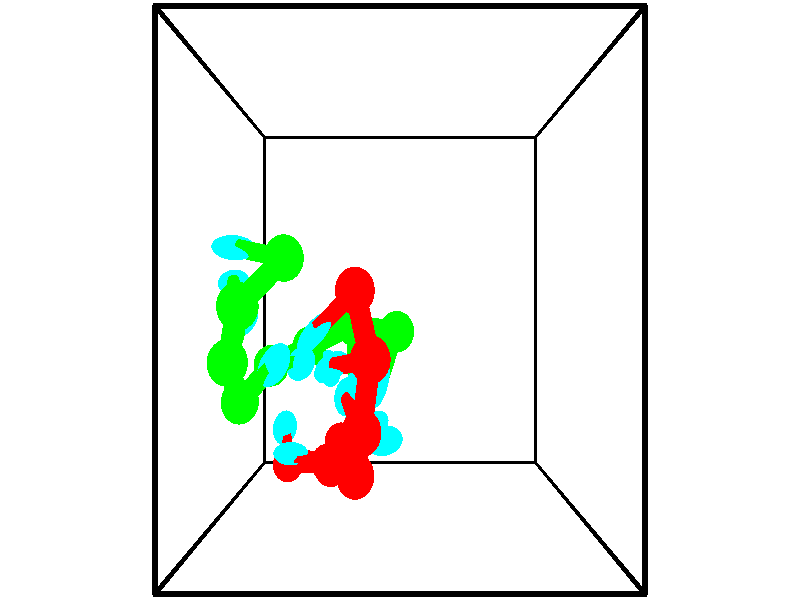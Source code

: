 // switches for output
#declare DRAW_BASES = 1; // possible values are 0, 1; only relevant for DNA ribbons
#declare DRAW_BASES_TYPE = 3; // possible values are 1, 2, 3; only relevant for DNA ribbons
#declare DRAW_FOG = 0; // set to 1 to enable fog

#include "colors.inc"

#include "transforms.inc"
background { rgb <1, 1, 1>}

#default {
   normal{
       ripples 0.25
       frequency 0.20
       turbulence 0.2
       lambda 5
   }
	finish {
		phong 0.1
		phong_size 40.
	}
}

// original window dimensions: 1024x640


// camera settings

camera {
	sky <-0, 1, 0>
	up <-0, 1, 0>
	right 1.6 * <1, 0, 0>
	location <2.5, 2.5, 11.1562>
	look_at <2.5, 2.5, 2.5>
	direction <0, 0, -8.6562>
	angle 67.0682
}


# declare cpy_camera_pos = <2.5, 2.5, 11.1562>;
# if (DRAW_FOG = 1)
fog {
	fog_type 2
	up vnormalize(cpy_camera_pos)
	color rgbt<1,1,1,0.3>
	distance 1e-5
	fog_alt 3e-3
	fog_offset 4
}
# end


// LIGHTS

# declare lum = 6;
global_settings {
	ambient_light rgb lum * <0.05, 0.05, 0.05>
	max_trace_level 15
}# declare cpy_direct_light_amount = 0.25;
light_source
{	1000 * <-1, -1, 1>,
	rgb lum * cpy_direct_light_amount
	parallel
}

light_source
{	1000 * <1, 1, -1>,
	rgb lum * cpy_direct_light_amount
	parallel
}

// strand 0

// nucleotide -1

// particle -1
sphere {
	<0.623037, 0.208719, 1.026375> 0.250000
	pigment { color rgbt <1,0,0,0> }
	no_shadow
}
cylinder {
	<0.636208, 0.536571, 1.255154>,  <0.644110, 0.733282, 1.392421>, 0.100000
	pigment { color rgbt <1,0,0,0> }
	no_shadow
}
cylinder {
	<0.636208, 0.536571, 1.255154>,  <0.623037, 0.208719, 1.026375>, 0.100000
	pigment { color rgbt <1,0,0,0> }
	no_shadow
}

// particle -1
sphere {
	<0.636208, 0.536571, 1.255154> 0.100000
	pigment { color rgbt <1,0,0,0> }
	no_shadow
}
sphere {
	0, 1
	scale<0.080000,0.200000,0.300000>
	matrix <0.476223, -0.515987, 0.712018,
		0.878708, 0.248930, -0.407316,
		0.032927, 0.819629, 0.571948,
		0.646086, 0.782460, 1.426738>
	pigment { color rgbt <0,1,1,0> }
	no_shadow
}
cylinder {
	<1.300535, 0.290982, 1.312980>,  <0.623037, 0.208719, 1.026375>, 0.130000
	pigment { color rgbt <1,0,0,0> }
	no_shadow
}

// nucleotide -1

// particle -1
sphere {
	<1.300535, 0.290982, 1.312980> 0.250000
	pigment { color rgbt <1,0,0,0> }
	no_shadow
}
cylinder {
	<1.016533, 0.412703, 1.567001>,  <0.846132, 0.485736, 1.719414>, 0.100000
	pigment { color rgbt <1,0,0,0> }
	no_shadow
}
cylinder {
	<1.016533, 0.412703, 1.567001>,  <1.300535, 0.290982, 1.312980>, 0.100000
	pigment { color rgbt <1,0,0,0> }
	no_shadow
}

// particle -1
sphere {
	<1.016533, 0.412703, 1.567001> 0.100000
	pigment { color rgbt <1,0,0,0> }
	no_shadow
}
sphere {
	0, 1
	scale<0.080000,0.200000,0.300000>
	matrix <0.347904, -0.632492, 0.692038,
		0.612256, 0.712288, 0.343204,
		-0.710004, 0.304302, 0.635054,
		0.803532, 0.503994, 1.757518>
	pigment { color rgbt <0,1,1,0> }
	no_shadow
}
cylinder {
	<1.588663, 0.673203, 1.852185>,  <1.300535, 0.290982, 1.312980>, 0.130000
	pigment { color rgbt <1,0,0,0> }
	no_shadow
}

// nucleotide -1

// particle -1
sphere {
	<1.588663, 0.673203, 1.852185> 0.250000
	pigment { color rgbt <1,0,0,0> }
	no_shadow
}
cylinder {
	<1.968391, 0.708664, 1.972803>,  <2.196229, 0.729940, 2.045174>, 0.100000
	pigment { color rgbt <1,0,0,0> }
	no_shadow
}
cylinder {
	<1.968391, 0.708664, 1.972803>,  <1.588663, 0.673203, 1.852185>, 0.100000
	pigment { color rgbt <1,0,0,0> }
	no_shadow
}

// particle -1
sphere {
	<1.968391, 0.708664, 1.972803> 0.100000
	pigment { color rgbt <1,0,0,0> }
	no_shadow
}
sphere {
	0, 1
	scale<0.080000,0.200000,0.300000>
	matrix <-0.301671, 0.526279, 0.795000,
		-0.088219, -0.845678, 0.526351,
		0.949322, 0.088651, 0.301545,
		2.253188, 0.735259, 2.063267>
	pigment { color rgbt <0,1,1,0> }
	no_shadow
}
cylinder {
	<1.512737, 0.519173, 2.487559>,  <1.588663, 0.673203, 1.852185>, 0.130000
	pigment { color rgbt <1,0,0,0> }
	no_shadow
}

// nucleotide -1

// particle -1
sphere {
	<1.512737, 0.519173, 2.487559> 0.250000
	pigment { color rgbt <1,0,0,0> }
	no_shadow
}
cylinder {
	<1.831451, 0.752764, 2.425459>,  <2.022680, 0.892918, 2.388199>, 0.100000
	pigment { color rgbt <1,0,0,0> }
	no_shadow
}
cylinder {
	<1.831451, 0.752764, 2.425459>,  <1.512737, 0.519173, 2.487559>, 0.100000
	pigment { color rgbt <1,0,0,0> }
	no_shadow
}

// particle -1
sphere {
	<1.831451, 0.752764, 2.425459> 0.100000
	pigment { color rgbt <1,0,0,0> }
	no_shadow
}
sphere {
	0, 1
	scale<0.080000,0.200000,0.300000>
	matrix <-0.287648, 0.592510, 0.752456,
		0.531403, -0.554890, 0.640084,
		0.796787, 0.583976, -0.155248,
		2.070487, 0.927957, 2.378884>
	pigment { color rgbt <0,1,1,0> }
	no_shadow
}
cylinder {
	<1.910058, 0.561951, 3.193470>,  <1.512737, 0.519173, 2.487559>, 0.130000
	pigment { color rgbt <1,0,0,0> }
	no_shadow
}

// nucleotide -1

// particle -1
sphere {
	<1.910058, 0.561951, 3.193470> 0.250000
	pigment { color rgbt <1,0,0,0> }
	no_shadow
}
cylinder {
	<1.917511, 0.870318, 2.938805>,  <1.921983, 1.055338, 2.786005>, 0.100000
	pigment { color rgbt <1,0,0,0> }
	no_shadow
}
cylinder {
	<1.917511, 0.870318, 2.938805>,  <1.910058, 0.561951, 3.193470>, 0.100000
	pigment { color rgbt <1,0,0,0> }
	no_shadow
}

// particle -1
sphere {
	<1.917511, 0.870318, 2.938805> 0.100000
	pigment { color rgbt <1,0,0,0> }
	no_shadow
}
sphere {
	0, 1
	scale<0.080000,0.200000,0.300000>
	matrix <-0.260590, 0.618509, 0.741309,
		0.965270, 0.152095, 0.212418,
		0.018633, 0.770917, -0.636663,
		1.923101, 1.101593, 2.747806>
	pigment { color rgbt <0,1,1,0> }
	no_shadow
}
cylinder {
	<2.018727, 1.120771, 3.645271>,  <1.910058, 0.561951, 3.193470>, 0.130000
	pigment { color rgbt <1,0,0,0> }
	no_shadow
}

// nucleotide -1

// particle -1
sphere {
	<2.018727, 1.120771, 3.645271> 0.250000
	pigment { color rgbt <1,0,0,0> }
	no_shadow
}
cylinder {
	<1.885178, 1.294570, 3.310669>,  <1.805048, 1.398849, 3.109908>, 0.100000
	pigment { color rgbt <1,0,0,0> }
	no_shadow
}
cylinder {
	<1.885178, 1.294570, 3.310669>,  <2.018727, 1.120771, 3.645271>, 0.100000
	pigment { color rgbt <1,0,0,0> }
	no_shadow
}

// particle -1
sphere {
	<1.885178, 1.294570, 3.310669> 0.100000
	pigment { color rgbt <1,0,0,0> }
	no_shadow
}
sphere {
	0, 1
	scale<0.080000,0.200000,0.300000>
	matrix <-0.624248, 0.563017, 0.541596,
		0.706288, 0.703012, 0.083256,
		-0.333874, 0.434496, -0.836506,
		1.785015, 1.424918, 3.059717>
	pigment { color rgbt <0,1,1,0> }
	no_shadow
}
cylinder {
	<2.134646, 1.889915, 3.749435>,  <2.018727, 1.120771, 3.645271>, 0.130000
	pigment { color rgbt <1,0,0,0> }
	no_shadow
}

// nucleotide -1

// particle -1
sphere {
	<2.134646, 1.889915, 3.749435> 0.250000
	pigment { color rgbt <1,0,0,0> }
	no_shadow
}
cylinder {
	<1.831268, 1.823146, 3.497435>,  <1.649242, 1.783085, 3.346235>, 0.100000
	pigment { color rgbt <1,0,0,0> }
	no_shadow
}
cylinder {
	<1.831268, 1.823146, 3.497435>,  <2.134646, 1.889915, 3.749435>, 0.100000
	pigment { color rgbt <1,0,0,0> }
	no_shadow
}

// particle -1
sphere {
	<1.831268, 1.823146, 3.497435> 0.100000
	pigment { color rgbt <1,0,0,0> }
	no_shadow
}
sphere {
	0, 1
	scale<0.080000,0.200000,0.300000>
	matrix <-0.587592, 0.593323, 0.550184,
		0.281955, 0.787467, -0.548085,
		-0.758443, -0.166924, -0.630000,
		1.603735, 1.773069, 3.308434>
	pigment { color rgbt <0,1,1,0> }
	no_shadow
}
cylinder {
	<1.931688, 2.599655, 3.547807>,  <2.134646, 1.889915, 3.749435>, 0.130000
	pigment { color rgbt <1,0,0,0> }
	no_shadow
}

// nucleotide -1

// particle -1
sphere {
	<1.931688, 2.599655, 3.547807> 0.250000
	pigment { color rgbt <1,0,0,0> }
	no_shadow
}
cylinder {
	<1.631187, 2.343499, 3.483902>,  <1.450887, 2.189806, 3.445559>, 0.100000
	pigment { color rgbt <1,0,0,0> }
	no_shadow
}
cylinder {
	<1.631187, 2.343499, 3.483902>,  <1.931688, 2.599655, 3.547807>, 0.100000
	pigment { color rgbt <1,0,0,0> }
	no_shadow
}

// particle -1
sphere {
	<1.631187, 2.343499, 3.483902> 0.100000
	pigment { color rgbt <1,0,0,0> }
	no_shadow
}
sphere {
	0, 1
	scale<0.080000,0.200000,0.300000>
	matrix <-0.598666, 0.559241, 0.573453,
		-0.277887, 0.526451, -0.803510,
		-0.751251, -0.640389, -0.159763,
		1.405812, 2.151382, 3.435973>
	pigment { color rgbt <0,1,1,0> }
	no_shadow
}
// strand 1

// nucleotide -1

// particle -1
sphere {
	<1.026820, 2.942609, 3.501435> 0.250000
	pigment { color rgbt <0,1,0,0> }
	no_shadow
}
cylinder {
	<0.641464, 3.012766, 3.420326>,  <0.410251, 3.054860, 3.371661>, 0.100000
	pigment { color rgbt <0,1,0,0> }
	no_shadow
}
cylinder {
	<0.641464, 3.012766, 3.420326>,  <1.026820, 2.942609, 3.501435>, 0.100000
	pigment { color rgbt <0,1,0,0> }
	no_shadow
}

// particle -1
sphere {
	<0.641464, 3.012766, 3.420326> 0.100000
	pigment { color rgbt <0,1,0,0> }
	no_shadow
}
sphere {
	0, 1
	scale<0.080000,0.200000,0.300000>
	matrix <-0.011983, -0.783737, -0.620977,
		-0.267835, -0.595813, 0.757147,
		-0.963391, 0.175392, -0.202773,
		0.352447, 3.065383, 3.359494>
	pigment { color rgbt <0,1,1,0> }
	no_shadow
}
cylinder {
	<0.522076, 2.436208, 3.808840>,  <1.026820, 2.942609, 3.501435>, 0.130000
	pigment { color rgbt <0,1,0,0> }
	no_shadow
}

// nucleotide -1

// particle -1
sphere {
	<0.522076, 2.436208, 3.808840> 0.250000
	pigment { color rgbt <0,1,0,0> }
	no_shadow
}
cylinder {
	<0.397911, 2.588598, 3.460472>,  <0.323412, 2.680032, 3.251451>, 0.100000
	pigment { color rgbt <0,1,0,0> }
	no_shadow
}
cylinder {
	<0.397911, 2.588598, 3.460472>,  <0.522076, 2.436208, 3.808840>, 0.100000
	pigment { color rgbt <0,1,0,0> }
	no_shadow
}

// particle -1
sphere {
	<0.397911, 2.588598, 3.460472> 0.100000
	pigment { color rgbt <0,1,0,0> }
	no_shadow
}
sphere {
	0, 1
	scale<0.080000,0.200000,0.300000>
	matrix <0.047208, -0.908870, -0.414400,
		-0.949429, -0.169749, 0.264138,
		-0.310411, 0.380975, -0.870921,
		0.304788, 2.702891, 3.199196>
	pigment { color rgbt <0,1,1,0> }
	no_shadow
}
cylinder {
	<0.326729, 1.840744, 3.554575>,  <0.522076, 2.436208, 3.808840>, 0.130000
	pigment { color rgbt <0,1,0,0> }
	no_shadow
}

// nucleotide -1

// particle -1
sphere {
	<0.326729, 1.840744, 3.554575> 0.250000
	pigment { color rgbt <0,1,0,0> }
	no_shadow
}
cylinder {
	<0.357674, 2.107946, 3.258526>,  <0.376240, 2.268268, 3.080896>, 0.100000
	pigment { color rgbt <0,1,0,0> }
	no_shadow
}
cylinder {
	<0.357674, 2.107946, 3.258526>,  <0.326729, 1.840744, 3.554575>, 0.100000
	pigment { color rgbt <0,1,0,0> }
	no_shadow
}

// particle -1
sphere {
	<0.357674, 2.107946, 3.258526> 0.100000
	pigment { color rgbt <0,1,0,0> }
	no_shadow
}
sphere {
	0, 1
	scale<0.080000,0.200000,0.300000>
	matrix <-0.082756, -0.735484, -0.672470,
		-0.993563, 0.113272, -0.001616,
		0.077361, 0.668007, -0.740123,
		0.380882, 2.308348, 3.036489>
	pigment { color rgbt <0,1,1,0> }
	no_shadow
}
cylinder {
	<0.334238, 1.348901, 2.987418>,  <0.326729, 1.840744, 3.554575>, 0.130000
	pigment { color rgbt <0,1,0,0> }
	no_shadow
}

// nucleotide -1

// particle -1
sphere {
	<0.334238, 1.348901, 2.987418> 0.250000
	pigment { color rgbt <0,1,0,0> }
	no_shadow
}
cylinder {
	<0.620934, 1.598330, 3.112282>,  <0.792951, 1.747987, 3.187200>, 0.100000
	pigment { color rgbt <0,1,0,0> }
	no_shadow
}
cylinder {
	<0.620934, 1.598330, 3.112282>,  <0.334238, 1.348901, 2.987418>, 0.100000
	pigment { color rgbt <0,1,0,0> }
	no_shadow
}

// particle -1
sphere {
	<0.620934, 1.598330, 3.112282> 0.100000
	pigment { color rgbt <0,1,0,0> }
	no_shadow
}
sphere {
	0, 1
	scale<0.080000,0.200000,0.300000>
	matrix <0.490444, -0.132539, -0.861335,
		-0.495731, 0.770449, -0.400823,
		0.716740, 0.623571, 0.312158,
		0.835955, 1.785401, 3.205929>
	pigment { color rgbt <0,1,1,0> }
	no_shadow
}
cylinder {
	<0.638312, 1.708572, 2.425686>,  <0.334238, 1.348901, 2.987418>, 0.130000
	pigment { color rgbt <0,1,0,0> }
	no_shadow
}

// nucleotide -1

// particle -1
sphere {
	<0.638312, 1.708572, 2.425686> 0.250000
	pigment { color rgbt <0,1,0,0> }
	no_shadow
}
cylinder {
	<0.925293, 1.747129, 2.701649>,  <1.097481, 1.770264, 2.867226>, 0.100000
	pigment { color rgbt <0,1,0,0> }
	no_shadow
}
cylinder {
	<0.925293, 1.747129, 2.701649>,  <0.638312, 1.708572, 2.425686>, 0.100000
	pigment { color rgbt <0,1,0,0> }
	no_shadow
}

// particle -1
sphere {
	<0.925293, 1.747129, 2.701649> 0.100000
	pigment { color rgbt <0,1,0,0> }
	no_shadow
}
sphere {
	0, 1
	scale<0.080000,0.200000,0.300000>
	matrix <0.681058, -0.305155, -0.665613,
		0.146368, 0.947412, -0.284583,
		0.717452, 0.096393, 0.689907,
		1.140528, 1.776047, 2.908621>
	pigment { color rgbt <0,1,1,0> }
	no_shadow
}
cylinder {
	<1.133653, 1.920282, 2.044960>,  <0.638312, 1.708572, 2.425686>, 0.130000
	pigment { color rgbt <0,1,0,0> }
	no_shadow
}

// nucleotide -1

// particle -1
sphere {
	<1.133653, 1.920282, 2.044960> 0.250000
	pigment { color rgbt <0,1,0,0> }
	no_shadow
}
cylinder {
	<1.342339, 1.790350, 2.360504>,  <1.467550, 1.712391, 2.549830>, 0.100000
	pigment { color rgbt <0,1,0,0> }
	no_shadow
}
cylinder {
	<1.342339, 1.790350, 2.360504>,  <1.133653, 1.920282, 2.044960>, 0.100000
	pigment { color rgbt <0,1,0,0> }
	no_shadow
}

// particle -1
sphere {
	<1.342339, 1.790350, 2.360504> 0.100000
	pigment { color rgbt <0,1,0,0> }
	no_shadow
}
sphere {
	0, 1
	scale<0.080000,0.200000,0.300000>
	matrix <0.770680, -0.217116, -0.599094,
		0.365877, 0.920514, 0.137066,
		0.521715, -0.324829, 0.788860,
		1.498853, 1.692901, 2.597162>
	pigment { color rgbt <0,1,1,0> }
	no_shadow
}
cylinder {
	<1.789777, 2.182429, 2.109921>,  <1.133653, 1.920282, 2.044960>, 0.130000
	pigment { color rgbt <0,1,0,0> }
	no_shadow
}

// nucleotide -1

// particle -1
sphere {
	<1.789777, 2.182429, 2.109921> 0.250000
	pigment { color rgbt <0,1,0,0> }
	no_shadow
}
cylinder {
	<1.823822, 1.820024, 2.275764>,  <1.844249, 1.602582, 2.375271>, 0.100000
	pigment { color rgbt <0,1,0,0> }
	no_shadow
}
cylinder {
	<1.823822, 1.820024, 2.275764>,  <1.789777, 2.182429, 2.109921>, 0.100000
	pigment { color rgbt <0,1,0,0> }
	no_shadow
}

// particle -1
sphere {
	<1.823822, 1.820024, 2.275764> 0.100000
	pigment { color rgbt <0,1,0,0> }
	no_shadow
}
sphere {
	0, 1
	scale<0.080000,0.200000,0.300000>
	matrix <0.894691, -0.113637, -0.431989,
		0.438501, 0.407716, 0.800927,
		0.085113, -0.906010, 0.414610,
		1.849356, 1.548221, 2.400147>
	pigment { color rgbt <0,1,1,0> }
	no_shadow
}
cylinder {
	<2.453212, 2.119197, 2.456860>,  <1.789777, 2.182429, 2.109921>, 0.130000
	pigment { color rgbt <0,1,0,0> }
	no_shadow
}

// nucleotide -1

// particle -1
sphere {
	<2.453212, 2.119197, 2.456860> 0.250000
	pigment { color rgbt <0,1,0,0> }
	no_shadow
}
cylinder {
	<2.315521, 1.749151, 2.392769>,  <2.232907, 1.527124, 2.354314>, 0.100000
	pigment { color rgbt <0,1,0,0> }
	no_shadow
}
cylinder {
	<2.315521, 1.749151, 2.392769>,  <2.453212, 2.119197, 2.456860>, 0.100000
	pigment { color rgbt <0,1,0,0> }
	no_shadow
}

// particle -1
sphere {
	<2.315521, 1.749151, 2.392769> 0.100000
	pigment { color rgbt <0,1,0,0> }
	no_shadow
}
sphere {
	0, 1
	scale<0.080000,0.200000,0.300000>
	matrix <0.881573, -0.259760, -0.394149,
		0.323012, -0.276929, 0.904972,
		-0.344227, -0.925114, -0.160227,
		2.212253, 1.471617, 2.344701>
	pigment { color rgbt <0,1,1,0> }
	no_shadow
}
// box output
cylinder {
	<0.000000, 0.000000, 0.000000>,  <5.000000, 0.000000, 0.000000>, 0.025000
	pigment { color rgbt <0,0,0,0> }
	no_shadow
}
cylinder {
	<0.000000, 0.000000, 0.000000>,  <0.000000, 5.000000, 0.000000>, 0.025000
	pigment { color rgbt <0,0,0,0> }
	no_shadow
}
cylinder {
	<0.000000, 0.000000, 0.000000>,  <0.000000, 0.000000, 5.000000>, 0.025000
	pigment { color rgbt <0,0,0,0> }
	no_shadow
}
cylinder {
	<5.000000, 5.000000, 5.000000>,  <0.000000, 5.000000, 5.000000>, 0.025000
	pigment { color rgbt <0,0,0,0> }
	no_shadow
}
cylinder {
	<5.000000, 5.000000, 5.000000>,  <5.000000, 0.000000, 5.000000>, 0.025000
	pigment { color rgbt <0,0,0,0> }
	no_shadow
}
cylinder {
	<5.000000, 5.000000, 5.000000>,  <5.000000, 5.000000, 0.000000>, 0.025000
	pigment { color rgbt <0,0,0,0> }
	no_shadow
}
cylinder {
	<0.000000, 0.000000, 5.000000>,  <0.000000, 5.000000, 5.000000>, 0.025000
	pigment { color rgbt <0,0,0,0> }
	no_shadow
}
cylinder {
	<0.000000, 0.000000, 5.000000>,  <5.000000, 0.000000, 5.000000>, 0.025000
	pigment { color rgbt <0,0,0,0> }
	no_shadow
}
cylinder {
	<5.000000, 5.000000, 0.000000>,  <0.000000, 5.000000, 0.000000>, 0.025000
	pigment { color rgbt <0,0,0,0> }
	no_shadow
}
cylinder {
	<5.000000, 5.000000, 0.000000>,  <5.000000, 0.000000, 0.000000>, 0.025000
	pigment { color rgbt <0,0,0,0> }
	no_shadow
}
cylinder {
	<5.000000, 0.000000, 5.000000>,  <5.000000, 0.000000, 0.000000>, 0.025000
	pigment { color rgbt <0,0,0,0> }
	no_shadow
}
cylinder {
	<0.000000, 5.000000, 0.000000>,  <0.000000, 5.000000, 5.000000>, 0.025000
	pigment { color rgbt <0,0,0,0> }
	no_shadow
}
// end of box output
